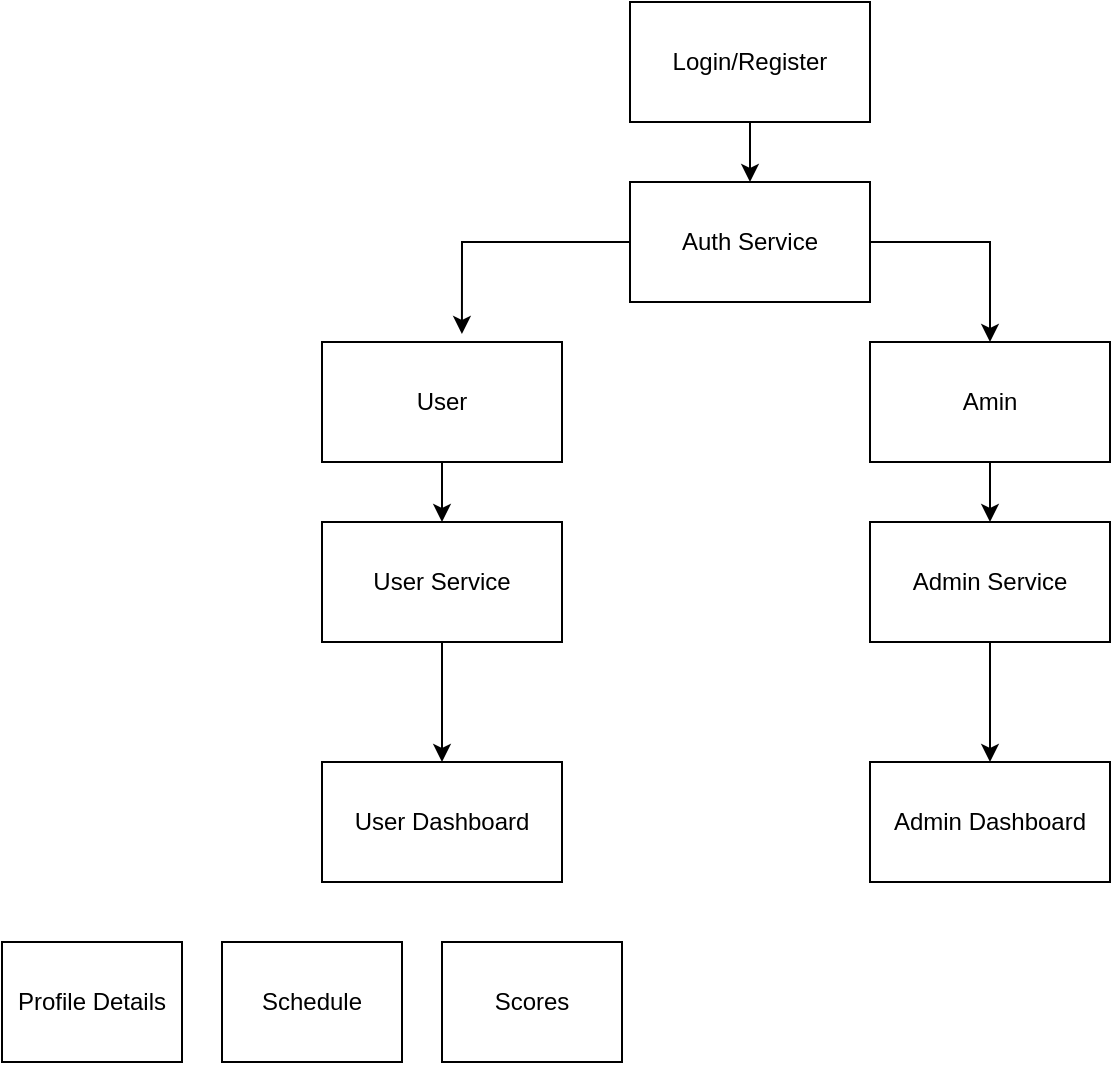 <mxfile version="14.9.0" type="github">
  <diagram id="C5RBs43oDa-KdzZeNtuy" name="Page-1">
    <mxGraphModel dx="1422" dy="762" grid="1" gridSize="10" guides="1" tooltips="1" connect="1" arrows="1" fold="1" page="1" pageScale="1" pageWidth="827" pageHeight="1169" math="0" shadow="0">
      <root>
        <mxCell id="WIyWlLk6GJQsqaUBKTNV-0" />
        <mxCell id="WIyWlLk6GJQsqaUBKTNV-1" parent="WIyWlLk6GJQsqaUBKTNV-0" />
        <mxCell id="gLTxhywvqRbAjFeNy4kK-13" style="edgeStyle=orthogonalEdgeStyle;rounded=0;orthogonalLoop=1;jettySize=auto;html=1;entryX=0.5;entryY=0;entryDx=0;entryDy=0;" edge="1" parent="WIyWlLk6GJQsqaUBKTNV-1" source="gLTxhywvqRbAjFeNy4kK-0" target="gLTxhywvqRbAjFeNy4kK-12">
          <mxGeometry relative="1" as="geometry" />
        </mxCell>
        <mxCell id="gLTxhywvqRbAjFeNy4kK-0" value="User" style="rounded=0;whiteSpace=wrap;html=1;" vertex="1" parent="WIyWlLk6GJQsqaUBKTNV-1">
          <mxGeometry x="200" y="200" width="120" height="60" as="geometry" />
        </mxCell>
        <mxCell id="gLTxhywvqRbAjFeNy4kK-15" style="edgeStyle=orthogonalEdgeStyle;rounded=0;orthogonalLoop=1;jettySize=auto;html=1;entryX=0.5;entryY=0;entryDx=0;entryDy=0;" edge="1" parent="WIyWlLk6GJQsqaUBKTNV-1" source="gLTxhywvqRbAjFeNy4kK-1" target="gLTxhywvqRbAjFeNy4kK-14">
          <mxGeometry relative="1" as="geometry" />
        </mxCell>
        <mxCell id="gLTxhywvqRbAjFeNy4kK-1" value="Amin" style="rounded=0;whiteSpace=wrap;html=1;" vertex="1" parent="WIyWlLk6GJQsqaUBKTNV-1">
          <mxGeometry x="474" y="200" width="120" height="60" as="geometry" />
        </mxCell>
        <mxCell id="gLTxhywvqRbAjFeNy4kK-8" style="edgeStyle=orthogonalEdgeStyle;rounded=0;orthogonalLoop=1;jettySize=auto;html=1;exitX=0.5;exitY=1;exitDx=0;exitDy=0;entryX=0.5;entryY=0;entryDx=0;entryDy=0;" edge="1" parent="WIyWlLk6GJQsqaUBKTNV-1" source="gLTxhywvqRbAjFeNy4kK-3" target="gLTxhywvqRbAjFeNy4kK-6">
          <mxGeometry relative="1" as="geometry" />
        </mxCell>
        <mxCell id="gLTxhywvqRbAjFeNy4kK-3" value="Login/Register" style="rounded=0;whiteSpace=wrap;html=1;" vertex="1" parent="WIyWlLk6GJQsqaUBKTNV-1">
          <mxGeometry x="354" y="30" width="120" height="60" as="geometry" />
        </mxCell>
        <mxCell id="gLTxhywvqRbAjFeNy4kK-9" style="edgeStyle=orthogonalEdgeStyle;rounded=0;orthogonalLoop=1;jettySize=auto;html=1;exitX=1;exitY=0.5;exitDx=0;exitDy=0;entryX=0.5;entryY=0;entryDx=0;entryDy=0;" edge="1" parent="WIyWlLk6GJQsqaUBKTNV-1" source="gLTxhywvqRbAjFeNy4kK-6" target="gLTxhywvqRbAjFeNy4kK-1">
          <mxGeometry relative="1" as="geometry" />
        </mxCell>
        <mxCell id="gLTxhywvqRbAjFeNy4kK-10" style="edgeStyle=orthogonalEdgeStyle;rounded=0;orthogonalLoop=1;jettySize=auto;html=1;exitX=0;exitY=0.5;exitDx=0;exitDy=0;entryX=0.583;entryY=-0.067;entryDx=0;entryDy=0;entryPerimeter=0;" edge="1" parent="WIyWlLk6GJQsqaUBKTNV-1" source="gLTxhywvqRbAjFeNy4kK-6" target="gLTxhywvqRbAjFeNy4kK-0">
          <mxGeometry relative="1" as="geometry" />
        </mxCell>
        <mxCell id="gLTxhywvqRbAjFeNy4kK-6" value="Auth Service" style="rounded=0;whiteSpace=wrap;html=1;" vertex="1" parent="WIyWlLk6GJQsqaUBKTNV-1">
          <mxGeometry x="354" y="120" width="120" height="60" as="geometry" />
        </mxCell>
        <mxCell id="gLTxhywvqRbAjFeNy4kK-11" value="User Dashboard" style="rounded=0;whiteSpace=wrap;html=1;" vertex="1" parent="WIyWlLk6GJQsqaUBKTNV-1">
          <mxGeometry x="200" y="410" width="120" height="60" as="geometry" />
        </mxCell>
        <mxCell id="gLTxhywvqRbAjFeNy4kK-19" style="edgeStyle=orthogonalEdgeStyle;rounded=0;orthogonalLoop=1;jettySize=auto;html=1;entryX=0.5;entryY=0;entryDx=0;entryDy=0;" edge="1" parent="WIyWlLk6GJQsqaUBKTNV-1" source="gLTxhywvqRbAjFeNy4kK-12" target="gLTxhywvqRbAjFeNy4kK-11">
          <mxGeometry relative="1" as="geometry" />
        </mxCell>
        <mxCell id="gLTxhywvqRbAjFeNy4kK-12" value="User Service" style="rounded=0;whiteSpace=wrap;html=1;" vertex="1" parent="WIyWlLk6GJQsqaUBKTNV-1">
          <mxGeometry x="200" y="290" width="120" height="60" as="geometry" />
        </mxCell>
        <mxCell id="gLTxhywvqRbAjFeNy4kK-18" value="" style="edgeStyle=orthogonalEdgeStyle;rounded=0;orthogonalLoop=1;jettySize=auto;html=1;" edge="1" parent="WIyWlLk6GJQsqaUBKTNV-1" source="gLTxhywvqRbAjFeNy4kK-14" target="gLTxhywvqRbAjFeNy4kK-17">
          <mxGeometry relative="1" as="geometry" />
        </mxCell>
        <mxCell id="gLTxhywvqRbAjFeNy4kK-14" value="Admin Service" style="rounded=0;whiteSpace=wrap;html=1;" vertex="1" parent="WIyWlLk6GJQsqaUBKTNV-1">
          <mxGeometry x="474" y="290" width="120" height="60" as="geometry" />
        </mxCell>
        <mxCell id="gLTxhywvqRbAjFeNy4kK-17" value="Admin Dashboard" style="rounded=0;whiteSpace=wrap;html=1;" vertex="1" parent="WIyWlLk6GJQsqaUBKTNV-1">
          <mxGeometry x="474" y="410" width="120" height="60" as="geometry" />
        </mxCell>
        <mxCell id="gLTxhywvqRbAjFeNy4kK-21" value="Profile Details" style="rounded=0;whiteSpace=wrap;html=1;" vertex="1" parent="WIyWlLk6GJQsqaUBKTNV-1">
          <mxGeometry x="40" y="500" width="90" height="60" as="geometry" />
        </mxCell>
        <mxCell id="gLTxhywvqRbAjFeNy4kK-22" value="Schedule" style="rounded=0;whiteSpace=wrap;html=1;" vertex="1" parent="WIyWlLk6GJQsqaUBKTNV-1">
          <mxGeometry x="150" y="500" width="90" height="60" as="geometry" />
        </mxCell>
        <mxCell id="gLTxhywvqRbAjFeNy4kK-25" value="Scores" style="rounded=0;whiteSpace=wrap;html=1;" vertex="1" parent="WIyWlLk6GJQsqaUBKTNV-1">
          <mxGeometry x="260" y="500" width="90" height="60" as="geometry" />
        </mxCell>
      </root>
    </mxGraphModel>
  </diagram>
</mxfile>
